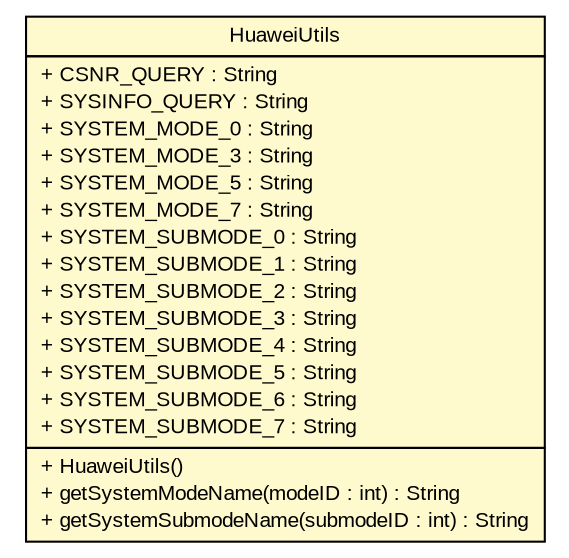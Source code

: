 #!/usr/local/bin/dot
#
# Class diagram 
# Generated by UMLGraph version R5_6 (http://www.umlgraph.org/)
#

digraph G {
	edge [fontname="arial",fontsize=10,labelfontname="arial",labelfontsize=10];
	node [fontname="arial",fontsize=10,shape=plaintext];
	nodesep=0.25;
	ranksep=0.5;
	// de.fhg.fit.biomos.sensorplatform.util.HuaweiUtils
	c3835 [label=<<table title="de.fhg.fit.biomos.sensorplatform.util.HuaweiUtils" border="0" cellborder="1" cellspacing="0" cellpadding="2" port="p" bgcolor="lemonChiffon" href="./HuaweiUtils.html">
		<tr><td><table border="0" cellspacing="0" cellpadding="1">
<tr><td align="center" balign="center"> HuaweiUtils </td></tr>
		</table></td></tr>
		<tr><td><table border="0" cellspacing="0" cellpadding="1">
<tr><td align="left" balign="left"> + CSNR_QUERY : String </td></tr>
<tr><td align="left" balign="left"> + SYSINFO_QUERY : String </td></tr>
<tr><td align="left" balign="left"> + SYSTEM_MODE_0 : String </td></tr>
<tr><td align="left" balign="left"> + SYSTEM_MODE_3 : String </td></tr>
<tr><td align="left" balign="left"> + SYSTEM_MODE_5 : String </td></tr>
<tr><td align="left" balign="left"> + SYSTEM_MODE_7 : String </td></tr>
<tr><td align="left" balign="left"> + SYSTEM_SUBMODE_0 : String </td></tr>
<tr><td align="left" balign="left"> + SYSTEM_SUBMODE_1 : String </td></tr>
<tr><td align="left" balign="left"> + SYSTEM_SUBMODE_2 : String </td></tr>
<tr><td align="left" balign="left"> + SYSTEM_SUBMODE_3 : String </td></tr>
<tr><td align="left" balign="left"> + SYSTEM_SUBMODE_4 : String </td></tr>
<tr><td align="left" balign="left"> + SYSTEM_SUBMODE_5 : String </td></tr>
<tr><td align="left" balign="left"> + SYSTEM_SUBMODE_6 : String </td></tr>
<tr><td align="left" balign="left"> + SYSTEM_SUBMODE_7 : String </td></tr>
		</table></td></tr>
		<tr><td><table border="0" cellspacing="0" cellpadding="1">
<tr><td align="left" balign="left"> + HuaweiUtils() </td></tr>
<tr><td align="left" balign="left"> + getSystemModeName(modeID : int) : String </td></tr>
<tr><td align="left" balign="left"> + getSystemSubmodeName(submodeID : int) : String </td></tr>
		</table></td></tr>
		</table>>, URL="./HuaweiUtils.html", fontname="arial", fontcolor="black", fontsize=10.0];
}

